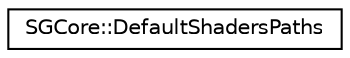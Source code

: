 digraph "Graphical Class Hierarchy"
{
 // LATEX_PDF_SIZE
  edge [fontname="Helvetica",fontsize="10",labelfontname="Helvetica",labelfontsize="10"];
  node [fontname="Helvetica",fontsize="10",shape=record];
  rankdir="LR";
  Node0 [label="SGCore::DefaultShadersPaths",height=0.2,width=0.4,color="black", fillcolor="white", style="filled",URL="$structSGCore_1_1DefaultShadersPaths.html",tooltip=" "];
}
